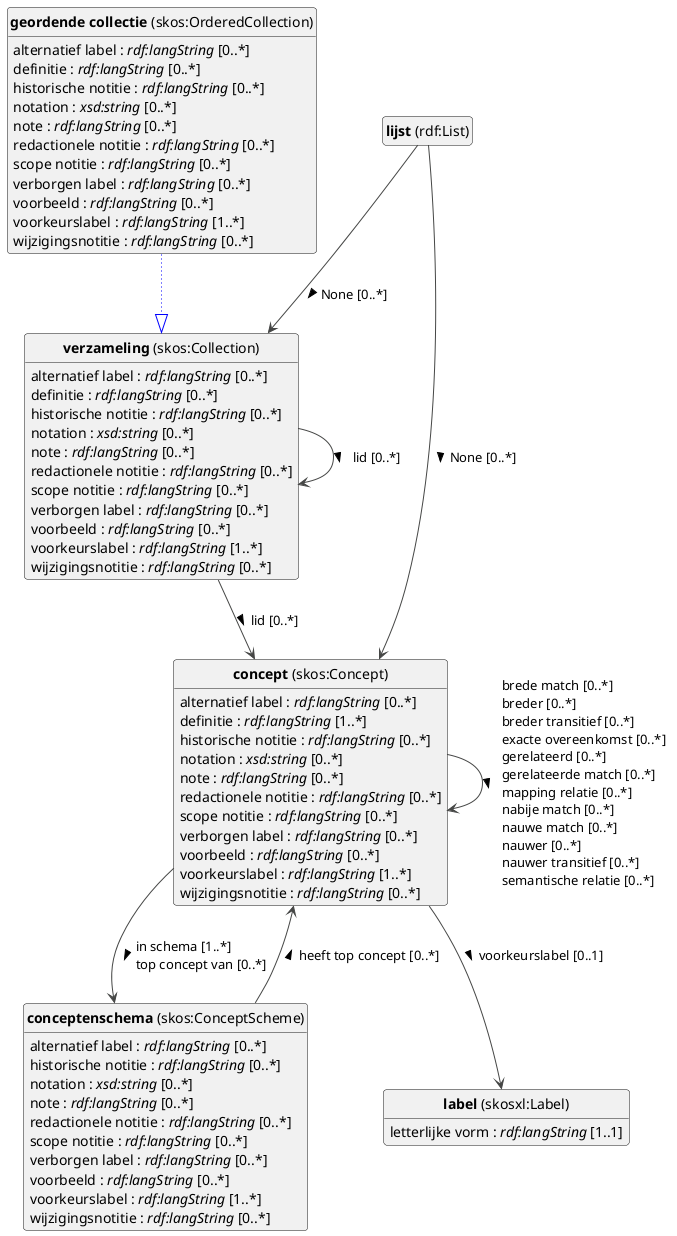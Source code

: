 @startuml
!theme vibrant
skinparam classFontSize 14
!define LIGHTORANGE
skinparam componentStyle uml2
skinparam wrapMessageWidth 1000
skinparam wrapWidth 1000
' skinparam ArrowColor #Maroon
' Remove shadows
skinparam shadowing false
'skinparam linetype polyline
skinparam ArrowMessageAlignment left
top to bottom direction


class "<b>concept</b> (skos:Concept)" as skos_Concept [[#skos%3AConcept]]
class "<b>conceptenschema</b> (skos:ConceptScheme)" as skos_ConceptScheme [[#skos%3AConceptScheme]]
class "<b>geordende collectie</b> (skos:OrderedCollection)" as skos_OrderedCollection [[#skos%3AOrderedCollection]]
class "<b>verzameling</b> (skos:Collection)" as skos_Collection [[#skos%3ACollection]]
class "<b>label</b> (skosxl:Label)" as skosxl_Label [[#skosxl%3ALabel]]
class "<b>lijst</b> (rdf:List)" as rdf_List [[#rdf%3AList]]
class "<b>verzameling</b> (skos:Collection)" as skos_Collection [[#skos%3ACollection]]


skos_Concept : alternatief label : <i>rdf:langString</i> [0..*]
skos_Concept : definitie : <i>rdf:langString</i> [1..*]
skos_Concept : historische notitie : <i>rdf:langString</i> [0..*]
skos_Concept : notation : <i>xsd:string</i> [0..*]
skos_Concept : note : <i>rdf:langString</i> [0..*]
skos_Concept : redactionele notitie : <i>rdf:langString</i> [0..*]
skos_Concept : scope notitie : <i>rdf:langString</i> [0..*]
skos_Concept : verborgen label : <i>rdf:langString</i> [0..*]
skos_Concept : voorbeeld : <i>rdf:langString</i> [0..*]
skos_Concept : voorkeurslabel : <i>rdf:langString</i> [1..*]
skos_Concept : wijzigingsnotitie : <i>rdf:langString</i> [0..*]

skos_Concept --> skos_Concept :brede match [0..*]  \lbreder [0..*]  \lbreder transitief [0..*]  \lexacte overeenkomst [0..*]  \lgerelateerd [0..*]  \lgerelateerde match [0..*]  \lmapping relatie [0..*]  \lnabije match [0..*]  \lnauwe match [0..*]  \lnauwer [0..*]  \lnauwer transitief [0..*]  \lsemantische relatie [0..*]  > 
skos_Concept --> skos_ConceptScheme :in schema [1..*]  \ltop concept van [0..*]  > 
skos_Concept --> skosxl_Label :voorkeurslabel [0..1]  > 



skos_ConceptScheme : alternatief label : <i>rdf:langString</i> [0..*]
skos_ConceptScheme : historische notitie : <i>rdf:langString</i> [0..*]
skos_ConceptScheme : notation : <i>xsd:string</i> [0..*]
skos_ConceptScheme : note : <i>rdf:langString</i> [0..*]
skos_ConceptScheme : redactionele notitie : <i>rdf:langString</i> [0..*]
skos_ConceptScheme : scope notitie : <i>rdf:langString</i> [0..*]
skos_ConceptScheme : verborgen label : <i>rdf:langString</i> [0..*]
skos_ConceptScheme : voorbeeld : <i>rdf:langString</i> [0..*]
skos_ConceptScheme : voorkeurslabel : <i>rdf:langString</i> [1..*]
skos_ConceptScheme : wijzigingsnotitie : <i>rdf:langString</i> [0..*]

skos_ConceptScheme --> skos_Concept :heeft top concept [0..*]  > 


skos_OrderedCollection --|> skos_Collection #blue;line.dotted;text:blue

skos_OrderedCollection : alternatief label : <i>rdf:langString</i> [0..*]
skos_OrderedCollection : definitie : <i>rdf:langString</i> [0..*]
skos_OrderedCollection : historische notitie : <i>rdf:langString</i> [0..*]
skos_OrderedCollection : notation : <i>xsd:string</i> [0..*]
skos_OrderedCollection : note : <i>rdf:langString</i> [0..*]
skos_OrderedCollection : redactionele notitie : <i>rdf:langString</i> [0..*]
skos_OrderedCollection : scope notitie : <i>rdf:langString</i> [0..*]
skos_OrderedCollection : verborgen label : <i>rdf:langString</i> [0..*]
skos_OrderedCollection : voorbeeld : <i>rdf:langString</i> [0..*]
skos_OrderedCollection : voorkeurslabel : <i>rdf:langString</i> [1..*]
skos_OrderedCollection : wijzigingsnotitie : <i>rdf:langString</i> [0..*]




skosxl_Label : letterlijke vorm : <i>rdf:langString</i> [1..1]



rdf_List --> skos_Collection :None [0..*]  > 
rdf_List --> skos_Concept :None [0..*]  > 


skos_Collection : alternatief label : <i>rdf:langString</i> [0..*]
skos_Collection : definitie : <i>rdf:langString</i> [0..*]
skos_Collection : historische notitie : <i>rdf:langString</i> [0..*]
skos_Collection : notation : <i>xsd:string</i> [0..*]
skos_Collection : note : <i>rdf:langString</i> [0..*]
skos_Collection : redactionele notitie : <i>rdf:langString</i> [0..*]
skos_Collection : scope notitie : <i>rdf:langString</i> [0..*]
skos_Collection : verborgen label : <i>rdf:langString</i> [0..*]
skos_Collection : voorbeeld : <i>rdf:langString</i> [0..*]
skos_Collection : voorkeurslabel : <i>rdf:langString</i> [1..*]
skos_Collection : wijzigingsnotitie : <i>rdf:langString</i> [0..*]

skos_Collection --> skos_Collection :lid [0..*]  > 
skos_Collection --> skos_Concept :lid [0..*]  > 



hide circle
hide methods
hide empty members
@enduml


